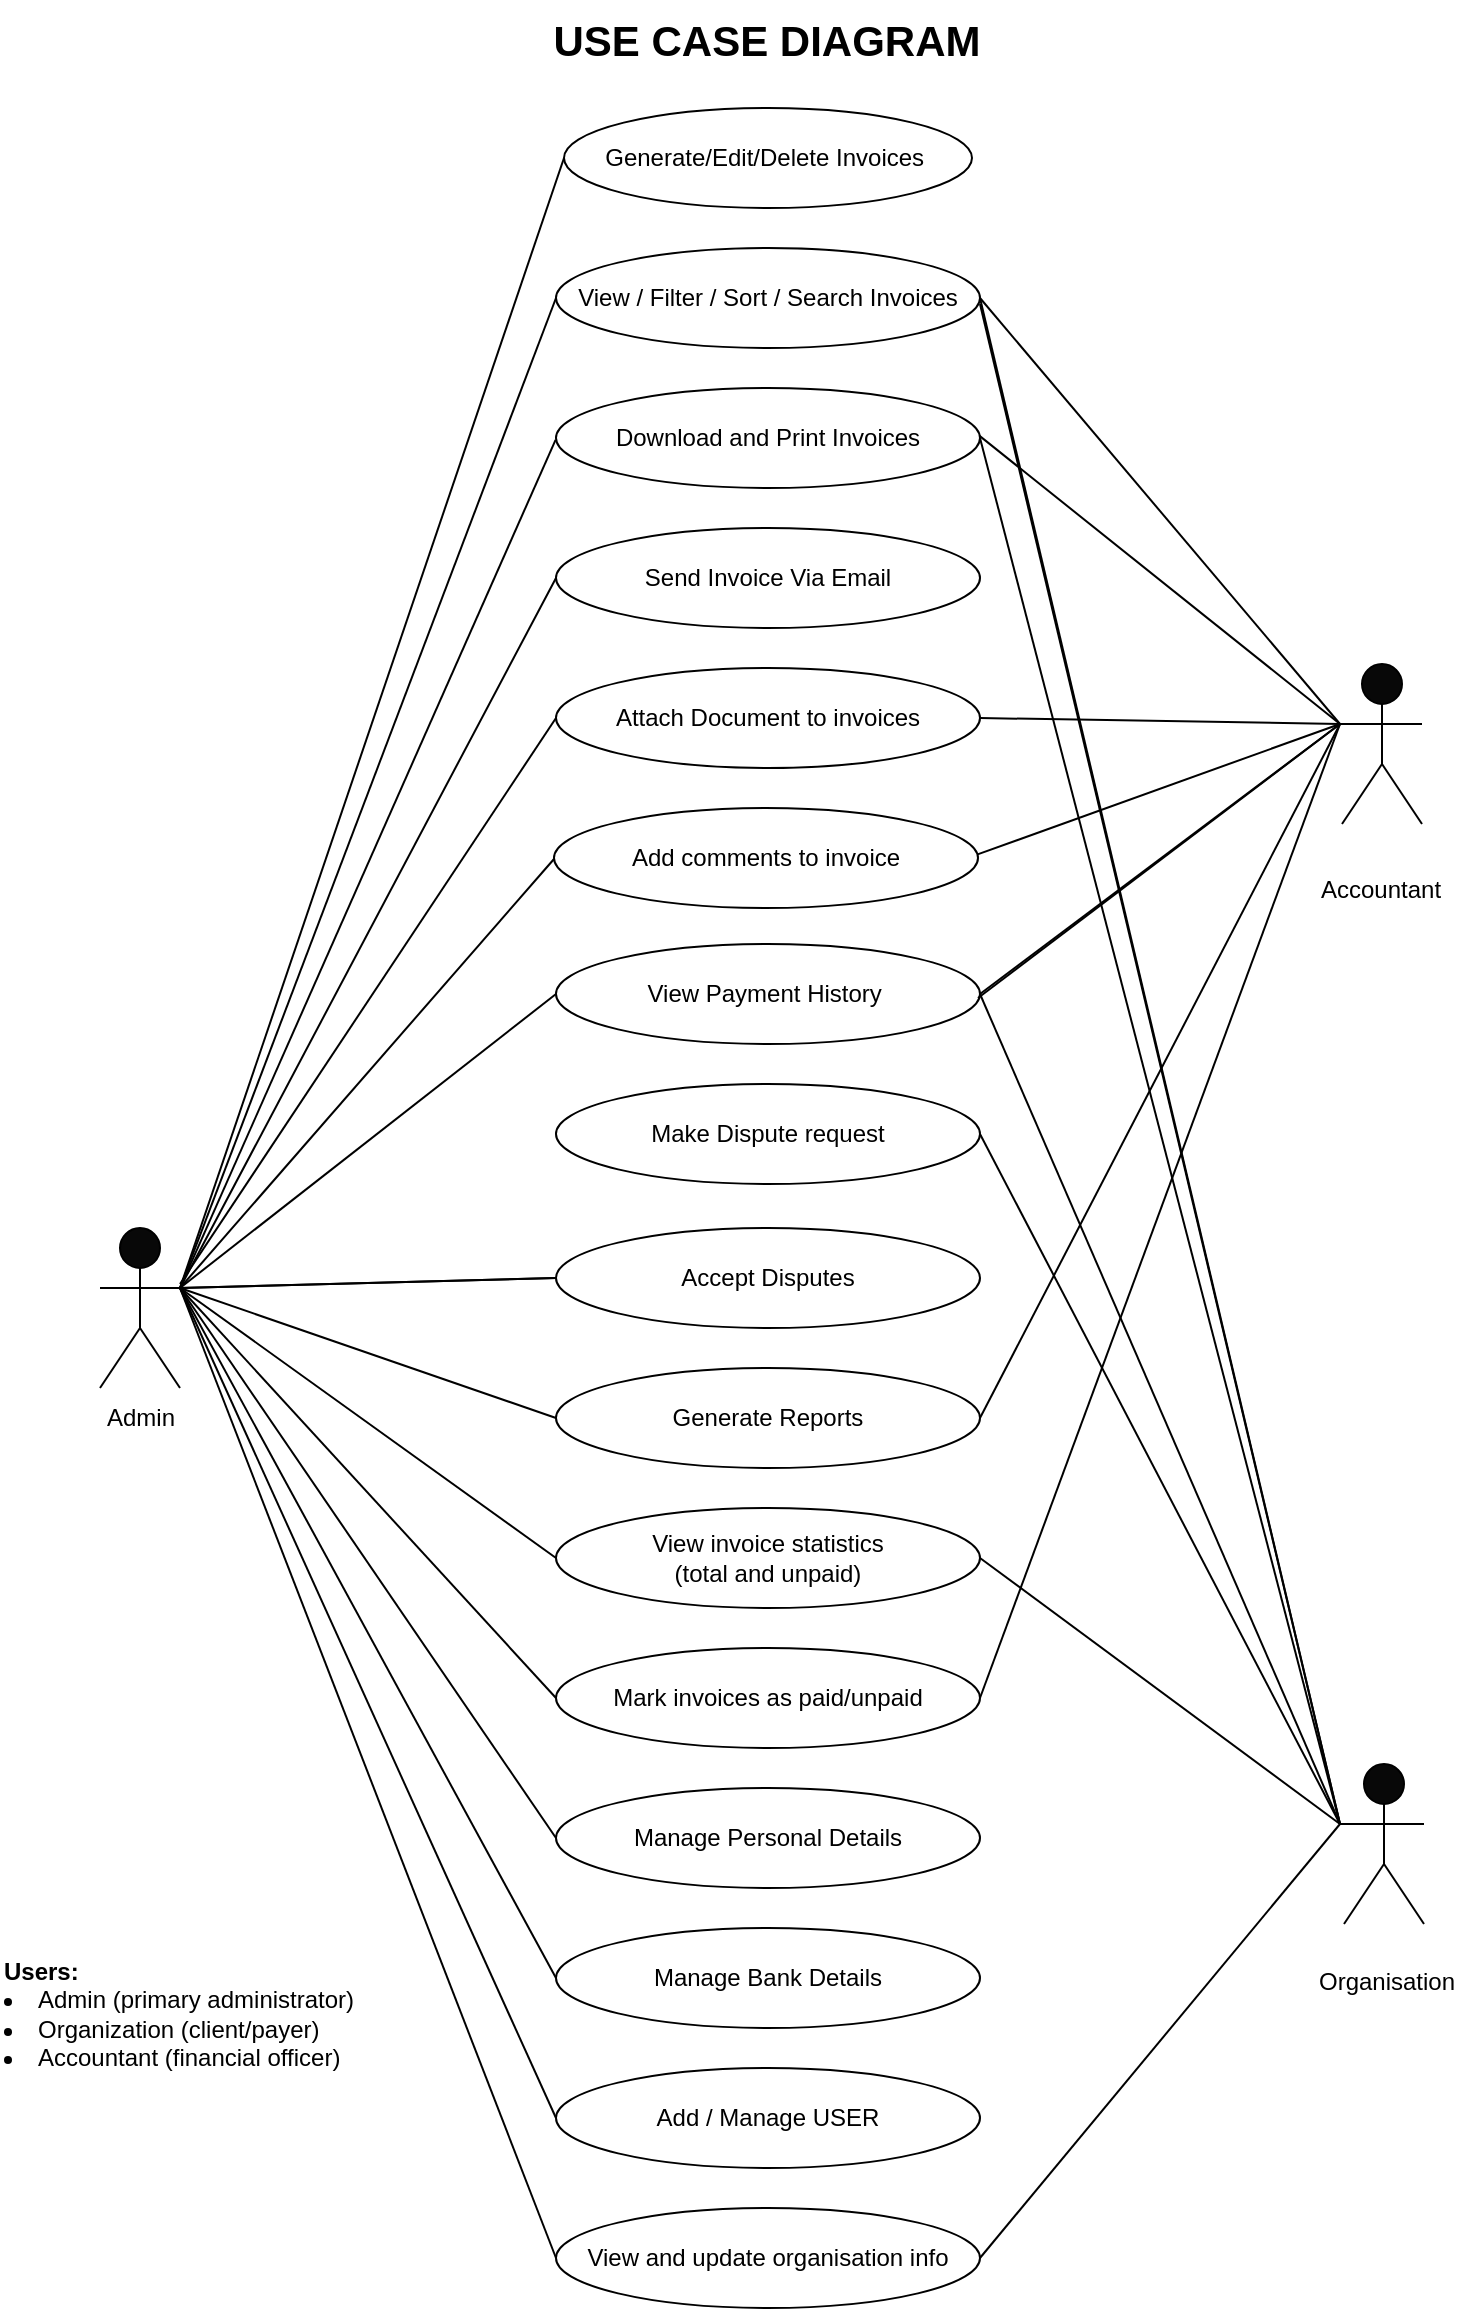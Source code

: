 <mxfile version="24.8.6">
  <diagram name="Page-1" id="hvb2uJvaZoSMpO_LDYej">
    <mxGraphModel dx="2593" dy="1453" grid="1" gridSize="10" guides="1" tooltips="1" connect="1" arrows="1" fold="1" page="1" pageScale="1" pageWidth="827" pageHeight="1169" math="0" shadow="0">
      <root>
        <mxCell id="0" />
        <mxCell id="1" parent="0" />
        <mxCell id="RyqakxEzU9vs0X3KJX2c-2" value="&lt;div&gt;&lt;br&gt;&lt;/div&gt;&lt;div&gt;&lt;br&gt;&lt;/div&gt;&lt;div&gt;&lt;br&gt;&lt;/div&gt;&lt;div&gt;&lt;br&gt;&lt;/div&gt;&lt;div&gt;&lt;br&gt;&lt;/div&gt;&lt;div&gt;&lt;br&gt;&lt;/div&gt;&lt;div&gt;&lt;br&gt;&lt;/div&gt;" style="text;html=1;align=center;verticalAlign=middle;resizable=0;points=[];autosize=1;strokeColor=none;fillColor=none;" vertex="1" parent="1">
          <mxGeometry x="150" y="846" width="20" height="110" as="geometry" />
        </mxCell>
        <mxCell id="RyqakxEzU9vs0X3KJX2c-21" value="&lt;div style=&quot;text-wrap-mode: nowrap;&quot;&gt;&lt;div&gt;Generate/Edit/Delete Invoices&amp;nbsp;&lt;/div&gt;&lt;/div&gt;" style="ellipse;whiteSpace=wrap;html=1;" vertex="1" parent="1">
          <mxGeometry x="312" y="76" width="204" height="50" as="geometry" />
        </mxCell>
        <mxCell id="RyqakxEzU9vs0X3KJX2c-22" value="&lt;div style=&quot;text-wrap-mode: nowrap;&quot;&gt;&lt;div&gt;&lt;span style=&quot;background-color: initial;&quot;&gt;View / Filter / Sort / Search Invoices&lt;/span&gt;&lt;/div&gt;&lt;/div&gt;" style="ellipse;whiteSpace=wrap;html=1;" vertex="1" parent="1">
          <mxGeometry x="308" y="146" width="212" height="50" as="geometry" />
        </mxCell>
        <mxCell id="RyqakxEzU9vs0X3KJX2c-23" value="&lt;div style=&quot;text-wrap-mode: nowrap;&quot;&gt;&lt;div&gt;&lt;span style=&quot;background-color: initial;&quot;&gt;Download and Print Invoices&lt;/span&gt;&lt;/div&gt;&lt;/div&gt;" style="ellipse;whiteSpace=wrap;html=1;" vertex="1" parent="1">
          <mxGeometry x="308" y="216" width="212" height="50" as="geometry" />
        </mxCell>
        <mxCell id="RyqakxEzU9vs0X3KJX2c-26" value="&lt;div style=&quot;text-wrap-mode: nowrap;&quot;&gt;&lt;div&gt;&lt;span style=&quot;background-color: initial;&quot;&gt;View and update organisation info&lt;/span&gt;&lt;/div&gt;&lt;/div&gt;" style="ellipse;whiteSpace=wrap;html=1;" vertex="1" parent="1">
          <mxGeometry x="308" y="1126" width="212" height="50" as="geometry" />
        </mxCell>
        <mxCell id="RyqakxEzU9vs0X3KJX2c-27" value="&lt;div style=&quot;text-wrap-mode: nowrap;&quot;&gt;&lt;div&gt;&lt;span style=&quot;background-color: initial;&quot;&gt;Add / Manage&amp;nbsp;&lt;/span&gt;&lt;span style=&quot;background-color: initial;&quot;&gt;USER&lt;/span&gt;&lt;/div&gt;&lt;/div&gt;" style="ellipse;whiteSpace=wrap;html=1;" vertex="1" parent="1">
          <mxGeometry x="308" y="1056" width="212" height="50" as="geometry" />
        </mxCell>
        <mxCell id="RyqakxEzU9vs0X3KJX2c-28" value="&lt;div style=&quot;&quot;&gt;&lt;div style=&quot;&quot;&gt;&lt;span style=&quot;text-wrap-mode: nowrap;&quot;&gt;Add comments to invoice&lt;/span&gt;&lt;/div&gt;&lt;/div&gt;" style="ellipse;whiteSpace=wrap;html=1;" vertex="1" parent="1">
          <mxGeometry x="307" y="426" width="212" height="50" as="geometry" />
        </mxCell>
        <mxCell id="RyqakxEzU9vs0X3KJX2c-29" value="&lt;div style=&quot;text-wrap-mode: nowrap;&quot;&gt;&lt;div&gt;&lt;span style=&quot;background-color: initial;&quot;&gt;Manage Bank Details&lt;/span&gt;&lt;/div&gt;&lt;/div&gt;" style="ellipse;whiteSpace=wrap;html=1;" vertex="1" parent="1">
          <mxGeometry x="308" y="986" width="212" height="50" as="geometry" />
        </mxCell>
        <mxCell id="RyqakxEzU9vs0X3KJX2c-30" value="&lt;div style=&quot;text-wrap-mode: nowrap;&quot;&gt;&lt;div&gt;&lt;span style=&quot;background-color: initial;&quot;&gt;Manage Personal Details&lt;/span&gt;&lt;/div&gt;&lt;/div&gt;" style="ellipse;whiteSpace=wrap;html=1;" vertex="1" parent="1">
          <mxGeometry x="308" y="916" width="212" height="50" as="geometry" />
        </mxCell>
        <mxCell id="RyqakxEzU9vs0X3KJX2c-31" value="&lt;div style=&quot;text-wrap-mode: nowrap;&quot;&gt;&lt;div&gt;&lt;span style=&quot;background-color: initial;&quot;&gt;Mark invoices as paid/unpaid&lt;/span&gt;&lt;/div&gt;&lt;/div&gt;" style="ellipse;whiteSpace=wrap;html=1;" vertex="1" parent="1">
          <mxGeometry x="308" y="846" width="212" height="50" as="geometry" />
        </mxCell>
        <mxCell id="RyqakxEzU9vs0X3KJX2c-32" value="&lt;div style=&quot;text-wrap-mode: nowrap;&quot;&gt;&lt;div&gt;&lt;span style=&quot;background-color: initial;&quot;&gt;Accept Disputes&lt;/span&gt;&lt;/div&gt;&lt;/div&gt;" style="ellipse;whiteSpace=wrap;html=1;" vertex="1" parent="1">
          <mxGeometry x="308" y="636" width="212" height="50" as="geometry" />
        </mxCell>
        <mxCell id="RyqakxEzU9vs0X3KJX2c-33" value="&lt;div style=&quot;text-wrap-mode: nowrap;&quot;&gt;&lt;div&gt;&lt;span style=&quot;background-color: initial;&quot;&gt;Make Dispute request&lt;/span&gt;&lt;/div&gt;&lt;/div&gt;" style="ellipse;whiteSpace=wrap;html=1;" vertex="1" parent="1">
          <mxGeometry x="308" y="564" width="212" height="50" as="geometry" />
        </mxCell>
        <mxCell id="RyqakxEzU9vs0X3KJX2c-34" value="&lt;div style=&quot;text-wrap-mode: nowrap;&quot;&gt;&lt;div&gt;&lt;span style=&quot;background-color: initial;&quot;&gt;View invoice statistics&lt;/span&gt;&lt;/div&gt;&lt;div&gt;&lt;span style=&quot;background-color: initial;&quot;&gt;(total and unpaid)&lt;/span&gt;&lt;/div&gt;&lt;/div&gt;" style="ellipse;whiteSpace=wrap;html=1;" vertex="1" parent="1">
          <mxGeometry x="308" y="776" width="212" height="50" as="geometry" />
        </mxCell>
        <mxCell id="RyqakxEzU9vs0X3KJX2c-35" value="&lt;div style=&quot;text-wrap-mode: nowrap;&quot;&gt;&lt;div&gt;&lt;span style=&quot;background-color: initial;&quot;&gt;Generate Reports&lt;/span&gt;&lt;/div&gt;&lt;/div&gt;" style="ellipse;whiteSpace=wrap;html=1;" vertex="1" parent="1">
          <mxGeometry x="308" y="706" width="212" height="50" as="geometry" />
        </mxCell>
        <mxCell id="RyqakxEzU9vs0X3KJX2c-36" value="&lt;div style=&quot;text-wrap-mode: nowrap;&quot;&gt;&lt;div&gt;&lt;span style=&quot;background-color: initial;&quot;&gt;View Payment History&amp;nbsp;&lt;/span&gt;&lt;/div&gt;&lt;/div&gt;" style="ellipse;whiteSpace=wrap;html=1;" vertex="1" parent="1">
          <mxGeometry x="308" y="494" width="212" height="50" as="geometry" />
        </mxCell>
        <mxCell id="RyqakxEzU9vs0X3KJX2c-38" value="&lt;div style=&quot;text-wrap-mode: nowrap;&quot;&gt;&lt;div&gt;&lt;span style=&quot;background-color: initial;&quot;&gt;Attach Document to invoices&lt;/span&gt;&lt;/div&gt;&lt;/div&gt;" style="ellipse;whiteSpace=wrap;html=1;" vertex="1" parent="1">
          <mxGeometry x="308" y="356" width="212" height="50" as="geometry" />
        </mxCell>
        <mxCell id="RyqakxEzU9vs0X3KJX2c-39" value="&lt;div style=&quot;text-wrap-mode: nowrap;&quot;&gt;&lt;div&gt;&lt;span style=&quot;background-color: initial;&quot;&gt;Send Invoice Via Email&lt;/span&gt;&lt;/div&gt;&lt;/div&gt;" style="ellipse;whiteSpace=wrap;html=1;" vertex="1" parent="1">
          <mxGeometry x="308" y="286" width="212" height="50" as="geometry" />
        </mxCell>
        <mxCell id="RyqakxEzU9vs0X3KJX2c-41" value="&lt;font style=&quot;font-size: 21px;&quot;&gt;&lt;b&gt;USE CASE DIAGRAM&lt;/b&gt;&lt;/font&gt;" style="text;html=1;align=center;verticalAlign=middle;resizable=0;points=[];autosize=1;strokeColor=none;fillColor=none;" vertex="1" parent="1">
          <mxGeometry x="293" y="22" width="240" height="40" as="geometry" />
        </mxCell>
        <mxCell id="RyqakxEzU9vs0X3KJX2c-42" value="" style="ellipse;whiteSpace=wrap;html=1;aspect=fixed;fillColor=#080808;" vertex="1" parent="1">
          <mxGeometry x="712" y="904" width="20" height="20" as="geometry" />
        </mxCell>
        <mxCell id="RyqakxEzU9vs0X3KJX2c-44" value="" style="endArrow=none;html=1;rounded=0;entryX=0.5;entryY=1;entryDx=0;entryDy=0;" edge="1" parent="1" target="RyqakxEzU9vs0X3KJX2c-42">
          <mxGeometry width="50" height="50" relative="1" as="geometry">
            <mxPoint x="722" y="954" as="sourcePoint" />
            <mxPoint x="742" y="944" as="targetPoint" />
          </mxGeometry>
        </mxCell>
        <mxCell id="RyqakxEzU9vs0X3KJX2c-45" value="" style="endArrow=none;html=1;rounded=0;" edge="1" parent="1">
          <mxGeometry width="50" height="50" relative="1" as="geometry">
            <mxPoint x="702" y="984" as="sourcePoint" />
            <mxPoint x="722" y="954" as="targetPoint" />
          </mxGeometry>
        </mxCell>
        <mxCell id="RyqakxEzU9vs0X3KJX2c-46" value="" style="endArrow=none;html=1;rounded=0;" edge="1" parent="1">
          <mxGeometry width="50" height="50" relative="1" as="geometry">
            <mxPoint x="700" y="934" as="sourcePoint" />
            <mxPoint x="742" y="934" as="targetPoint" />
          </mxGeometry>
        </mxCell>
        <mxCell id="RyqakxEzU9vs0X3KJX2c-47" value="" style="endArrow=none;html=1;rounded=0;" edge="1" parent="1">
          <mxGeometry width="50" height="50" relative="1" as="geometry">
            <mxPoint x="742" y="984" as="sourcePoint" />
            <mxPoint x="722" y="954" as="targetPoint" />
          </mxGeometry>
        </mxCell>
        <mxCell id="RyqakxEzU9vs0X3KJX2c-58" value="" style="ellipse;whiteSpace=wrap;html=1;aspect=fixed;fillColor=#080808;" vertex="1" parent="1">
          <mxGeometry x="711" y="354" width="20" height="20" as="geometry" />
        </mxCell>
        <mxCell id="RyqakxEzU9vs0X3KJX2c-59" value="" style="endArrow=none;html=1;rounded=0;entryX=0.5;entryY=1;entryDx=0;entryDy=0;" edge="1" parent="1" target="RyqakxEzU9vs0X3KJX2c-58">
          <mxGeometry width="50" height="50" relative="1" as="geometry">
            <mxPoint x="721" y="404" as="sourcePoint" />
            <mxPoint x="741" y="394" as="targetPoint" />
          </mxGeometry>
        </mxCell>
        <mxCell id="RyqakxEzU9vs0X3KJX2c-60" value="" style="endArrow=none;html=1;rounded=0;" edge="1" parent="1">
          <mxGeometry width="50" height="50" relative="1" as="geometry">
            <mxPoint x="701" y="434" as="sourcePoint" />
            <mxPoint x="721" y="404" as="targetPoint" />
          </mxGeometry>
        </mxCell>
        <mxCell id="RyqakxEzU9vs0X3KJX2c-61" value="" style="endArrow=none;html=1;rounded=0;" edge="1" parent="1">
          <mxGeometry width="50" height="50" relative="1" as="geometry">
            <mxPoint x="700" y="384" as="sourcePoint" />
            <mxPoint x="741" y="384" as="targetPoint" />
          </mxGeometry>
        </mxCell>
        <mxCell id="RyqakxEzU9vs0X3KJX2c-62" value="" style="endArrow=none;html=1;rounded=0;" edge="1" parent="1">
          <mxGeometry width="50" height="50" relative="1" as="geometry">
            <mxPoint x="741" y="434" as="sourcePoint" />
            <mxPoint x="721" y="404" as="targetPoint" />
          </mxGeometry>
        </mxCell>
        <mxCell id="RyqakxEzU9vs0X3KJX2c-63" value="" style="ellipse;whiteSpace=wrap;html=1;aspect=fixed;fillColor=#080808;" vertex="1" parent="1">
          <mxGeometry x="90" y="636" width="20" height="20" as="geometry" />
        </mxCell>
        <mxCell id="RyqakxEzU9vs0X3KJX2c-64" value="" style="endArrow=none;html=1;rounded=0;entryX=0.5;entryY=1;entryDx=0;entryDy=0;" edge="1" parent="1" target="RyqakxEzU9vs0X3KJX2c-63">
          <mxGeometry width="50" height="50" relative="1" as="geometry">
            <mxPoint x="100" y="686" as="sourcePoint" />
            <mxPoint x="120" y="676" as="targetPoint" />
          </mxGeometry>
        </mxCell>
        <mxCell id="RyqakxEzU9vs0X3KJX2c-65" value="" style="endArrow=none;html=1;rounded=0;" edge="1" parent="1">
          <mxGeometry width="50" height="50" relative="1" as="geometry">
            <mxPoint x="80" y="716" as="sourcePoint" />
            <mxPoint x="100" y="686" as="targetPoint" />
          </mxGeometry>
        </mxCell>
        <mxCell id="RyqakxEzU9vs0X3KJX2c-66" value="" style="endArrow=none;html=1;rounded=0;" edge="1" parent="1">
          <mxGeometry width="50" height="50" relative="1" as="geometry">
            <mxPoint x="80" y="666" as="sourcePoint" />
            <mxPoint x="120" y="666" as="targetPoint" />
          </mxGeometry>
        </mxCell>
        <mxCell id="RyqakxEzU9vs0X3KJX2c-67" value="" style="endArrow=none;html=1;rounded=0;" edge="1" parent="1">
          <mxGeometry width="50" height="50" relative="1" as="geometry">
            <mxPoint x="120" y="716" as="sourcePoint" />
            <mxPoint x="100" y="686" as="targetPoint" />
          </mxGeometry>
        </mxCell>
        <mxCell id="RyqakxEzU9vs0X3KJX2c-69" value="Organisation" style="text;html=1;align=center;verticalAlign=middle;resizable=0;points=[];autosize=1;strokeColor=none;fillColor=none;" vertex="1" parent="1">
          <mxGeometry x="678" y="998" width="90" height="30" as="geometry" />
        </mxCell>
        <mxCell id="RyqakxEzU9vs0X3KJX2c-71" value="Accountant" style="text;html=1;align=center;verticalAlign=middle;resizable=0;points=[];autosize=1;strokeColor=none;fillColor=none;" vertex="1" parent="1">
          <mxGeometry x="680" y="452" width="80" height="30" as="geometry" />
        </mxCell>
        <mxCell id="RyqakxEzU9vs0X3KJX2c-72" value="Admin" style="text;html=1;align=center;verticalAlign=middle;resizable=0;points=[];autosize=1;strokeColor=none;fillColor=none;" vertex="1" parent="1">
          <mxGeometry x="70" y="716" width="60" height="30" as="geometry" />
        </mxCell>
        <mxCell id="RyqakxEzU9vs0X3KJX2c-75" value="" style="endArrow=none;html=1;rounded=0;entryX=0;entryY=0.5;entryDx=0;entryDy=0;" edge="1" parent="1" target="RyqakxEzU9vs0X3KJX2c-39">
          <mxGeometry width="50" height="50" relative="1" as="geometry">
            <mxPoint x="120" y="666" as="sourcePoint" />
            <mxPoint x="370" y="316" as="targetPoint" />
          </mxGeometry>
        </mxCell>
        <mxCell id="RyqakxEzU9vs0X3KJX2c-76" value="" style="endArrow=none;html=1;rounded=0;entryX=0;entryY=0.5;entryDx=0;entryDy=0;" edge="1" parent="1" target="RyqakxEzU9vs0X3KJX2c-21">
          <mxGeometry width="50" height="50" relative="1" as="geometry">
            <mxPoint x="120" y="666" as="sourcePoint" />
            <mxPoint x="258" y="286" as="targetPoint" />
          </mxGeometry>
        </mxCell>
        <mxCell id="RyqakxEzU9vs0X3KJX2c-82" value="" style="endArrow=none;html=1;rounded=0;entryX=-0.001;entryY=0.518;entryDx=0;entryDy=0;entryPerimeter=0;" edge="1" parent="1" target="RyqakxEzU9vs0X3KJX2c-23">
          <mxGeometry width="50" height="50" relative="1" as="geometry">
            <mxPoint x="120" y="666" as="sourcePoint" />
            <mxPoint x="318" y="321" as="targetPoint" />
          </mxGeometry>
        </mxCell>
        <mxCell id="RyqakxEzU9vs0X3KJX2c-83" value="" style="endArrow=none;html=1;rounded=0;entryX=0;entryY=0.5;entryDx=0;entryDy=0;" edge="1" parent="1" target="RyqakxEzU9vs0X3KJX2c-22">
          <mxGeometry width="50" height="50" relative="1" as="geometry">
            <mxPoint x="120" y="666" as="sourcePoint" />
            <mxPoint x="208" y="261" as="targetPoint" />
          </mxGeometry>
        </mxCell>
        <mxCell id="RyqakxEzU9vs0X3KJX2c-85" value="" style="endArrow=none;html=1;rounded=0;exitX=1;exitY=0.5;exitDx=0;exitDy=0;" edge="1" parent="1" source="RyqakxEzU9vs0X3KJX2c-22">
          <mxGeometry width="50" height="50" relative="1" as="geometry">
            <mxPoint x="620" y="276" as="sourcePoint" />
            <mxPoint x="700" y="384" as="targetPoint" />
          </mxGeometry>
        </mxCell>
        <mxCell id="RyqakxEzU9vs0X3KJX2c-86" value="" style="endArrow=none;html=1;rounded=0;exitX=0.999;exitY=0.479;exitDx=0;exitDy=0;exitPerimeter=0;" edge="1" parent="1" source="RyqakxEzU9vs0X3KJX2c-23">
          <mxGeometry width="50" height="50" relative="1" as="geometry">
            <mxPoint x="519" y="238.5" as="sourcePoint" />
            <mxPoint x="700" y="384" as="targetPoint" />
          </mxGeometry>
        </mxCell>
        <mxCell id="RyqakxEzU9vs0X3KJX2c-87" value="" style="endArrow=none;html=1;rounded=0;exitX=1;exitY=0.5;exitDx=0;exitDy=0;" edge="1" parent="1" source="RyqakxEzU9vs0X3KJX2c-38">
          <mxGeometry width="50" height="50" relative="1" as="geometry">
            <mxPoint x="520" y="386" as="sourcePoint" />
            <mxPoint x="700" y="384" as="targetPoint" />
          </mxGeometry>
        </mxCell>
        <mxCell id="RyqakxEzU9vs0X3KJX2c-88" value="" style="endArrow=none;html=1;rounded=0;exitX=0.999;exitY=0.464;exitDx=0;exitDy=0;exitPerimeter=0;" edge="1" parent="1" source="RyqakxEzU9vs0X3KJX2c-28">
          <mxGeometry width="50" height="50" relative="1" as="geometry">
            <mxPoint x="516" y="448.5" as="sourcePoint" />
            <mxPoint x="700" y="384" as="targetPoint" />
          </mxGeometry>
        </mxCell>
        <mxCell id="RyqakxEzU9vs0X3KJX2c-89" value="" style="endArrow=none;html=1;rounded=0;exitX=1;exitY=0.5;exitDx=0;exitDy=0;" edge="1" parent="1">
          <mxGeometry width="50" height="50" relative="1" as="geometry">
            <mxPoint x="519" y="521" as="sourcePoint" />
            <mxPoint x="700" y="384" as="targetPoint" />
          </mxGeometry>
        </mxCell>
        <mxCell id="RyqakxEzU9vs0X3KJX2c-90" value="" style="endArrow=none;html=1;rounded=0;exitX=1;exitY=0.5;exitDx=0;exitDy=0;" edge="1" parent="1" source="RyqakxEzU9vs0X3KJX2c-36">
          <mxGeometry width="50" height="50" relative="1" as="geometry">
            <mxPoint x="512" y="588.5" as="sourcePoint" />
            <mxPoint x="700" y="384" as="targetPoint" />
          </mxGeometry>
        </mxCell>
        <mxCell id="RyqakxEzU9vs0X3KJX2c-92" value="" style="endArrow=none;html=1;rounded=0;exitX=1;exitY=0.5;exitDx=0;exitDy=0;" edge="1" parent="1" source="RyqakxEzU9vs0X3KJX2c-35">
          <mxGeometry width="50" height="50" relative="1" as="geometry">
            <mxPoint x="511" y="728.5" as="sourcePoint" />
            <mxPoint x="700" y="384" as="targetPoint" />
          </mxGeometry>
        </mxCell>
        <mxCell id="RyqakxEzU9vs0X3KJX2c-93" value="" style="endArrow=none;html=1;rounded=0;exitX=1;exitY=0.5;exitDx=0;exitDy=0;" edge="1" parent="1" source="RyqakxEzU9vs0X3KJX2c-34">
          <mxGeometry width="50" height="50" relative="1" as="geometry">
            <mxPoint x="516" y="798.5" as="sourcePoint" />
            <mxPoint x="700" y="934" as="targetPoint" />
          </mxGeometry>
        </mxCell>
        <mxCell id="RyqakxEzU9vs0X3KJX2c-94" value="" style="endArrow=none;html=1;rounded=0;exitX=1;exitY=0.5;exitDx=0;exitDy=0;" edge="1" parent="1" source="RyqakxEzU9vs0X3KJX2c-33">
          <mxGeometry width="50" height="50" relative="1" as="geometry">
            <mxPoint x="520" y="868.5" as="sourcePoint" />
            <mxPoint x="700" y="934" as="targetPoint" />
          </mxGeometry>
        </mxCell>
        <mxCell id="RyqakxEzU9vs0X3KJX2c-95" value="" style="endArrow=none;html=1;rounded=0;exitX=1;exitY=0.5;exitDx=0;exitDy=0;" edge="1" parent="1" source="RyqakxEzU9vs0X3KJX2c-26">
          <mxGeometry width="50" height="50" relative="1" as="geometry">
            <mxPoint x="512" y="1008.5" as="sourcePoint" />
            <mxPoint x="700" y="934" as="targetPoint" />
          </mxGeometry>
        </mxCell>
        <mxCell id="RyqakxEzU9vs0X3KJX2c-97" value="" style="endArrow=none;html=1;rounded=0;entryX=0;entryY=0.5;entryDx=0;entryDy=0;" edge="1" parent="1" target="RyqakxEzU9vs0X3KJX2c-30">
          <mxGeometry width="50" height="50" relative="1" as="geometry">
            <mxPoint x="120" y="666" as="sourcePoint" />
            <mxPoint x="230" y="841" as="targetPoint" />
          </mxGeometry>
        </mxCell>
        <mxCell id="RyqakxEzU9vs0X3KJX2c-98" value="" style="endArrow=none;html=1;rounded=0;entryX=0;entryY=0.5;entryDx=0;entryDy=0;" edge="1" parent="1" target="RyqakxEzU9vs0X3KJX2c-29">
          <mxGeometry width="50" height="50" relative="1" as="geometry">
            <mxPoint x="120" y="666" as="sourcePoint" />
            <mxPoint x="220" y="943.5" as="targetPoint" />
          </mxGeometry>
        </mxCell>
        <mxCell id="RyqakxEzU9vs0X3KJX2c-99" value="" style="endArrow=none;html=1;rounded=0;entryX=0;entryY=0.5;entryDx=0;entryDy=0;" edge="1" parent="1" target="RyqakxEzU9vs0X3KJX2c-27">
          <mxGeometry width="50" height="50" relative="1" as="geometry">
            <mxPoint x="120" y="666" as="sourcePoint" />
            <mxPoint x="150" y="916" as="targetPoint" />
          </mxGeometry>
        </mxCell>
        <mxCell id="RyqakxEzU9vs0X3KJX2c-100" value="" style="endArrow=none;html=1;rounded=0;entryX=0;entryY=0.5;entryDx=0;entryDy=0;" edge="1" parent="1" target="RyqakxEzU9vs0X3KJX2c-26">
          <mxGeometry width="50" height="50" relative="1" as="geometry">
            <mxPoint x="120" y="666" as="sourcePoint" />
            <mxPoint x="190" y="1001" as="targetPoint" />
          </mxGeometry>
        </mxCell>
        <mxCell id="RyqakxEzU9vs0X3KJX2c-102" value="" style="endArrow=none;html=1;rounded=0;entryX=0;entryY=0.5;entryDx=0;entryDy=0;" edge="1" parent="1" target="RyqakxEzU9vs0X3KJX2c-31">
          <mxGeometry width="50" height="50" relative="1" as="geometry">
            <mxPoint x="120" y="666" as="sourcePoint" />
            <mxPoint x="318" y="1091" as="targetPoint" />
          </mxGeometry>
        </mxCell>
        <mxCell id="RyqakxEzU9vs0X3KJX2c-103" value="" style="endArrow=none;html=1;rounded=0;entryX=0;entryY=0.5;entryDx=0;entryDy=0;" edge="1" parent="1" target="RyqakxEzU9vs0X3KJX2c-32">
          <mxGeometry width="50" height="50" relative="1" as="geometry">
            <mxPoint x="120" y="666" as="sourcePoint" />
            <mxPoint x="318" y="1021" as="targetPoint" />
          </mxGeometry>
        </mxCell>
        <mxCell id="RyqakxEzU9vs0X3KJX2c-105" value="" style="endArrow=none;html=1;rounded=0;entryX=0;entryY=0.5;entryDx=0;entryDy=0;" edge="1" parent="1" target="RyqakxEzU9vs0X3KJX2c-34">
          <mxGeometry width="50" height="50" relative="1" as="geometry">
            <mxPoint x="120" y="666" as="sourcePoint" />
            <mxPoint x="318" y="881" as="targetPoint" />
          </mxGeometry>
        </mxCell>
        <mxCell id="RyqakxEzU9vs0X3KJX2c-106" value="" style="endArrow=none;html=1;rounded=0;entryX=0;entryY=0.5;entryDx=0;entryDy=0;" edge="1" parent="1" target="RyqakxEzU9vs0X3KJX2c-35">
          <mxGeometry width="50" height="50" relative="1" as="geometry">
            <mxPoint x="120" y="666" as="sourcePoint" />
            <mxPoint x="318" y="811" as="targetPoint" />
          </mxGeometry>
        </mxCell>
        <mxCell id="RyqakxEzU9vs0X3KJX2c-107" value="" style="endArrow=none;html=1;rounded=0;entryX=0;entryY=0.5;entryDx=0;entryDy=0;" edge="1" parent="1">
          <mxGeometry width="50" height="50" relative="1" as="geometry">
            <mxPoint x="120" y="666" as="sourcePoint" />
            <mxPoint x="308" y="661" as="targetPoint" />
          </mxGeometry>
        </mxCell>
        <mxCell id="RyqakxEzU9vs0X3KJX2c-108" value="" style="endArrow=none;html=1;rounded=0;entryX=0;entryY=0.5;entryDx=0;entryDy=0;" edge="1" parent="1" target="RyqakxEzU9vs0X3KJX2c-36">
          <mxGeometry width="50" height="50" relative="1" as="geometry">
            <mxPoint x="120" y="666" as="sourcePoint" />
            <mxPoint x="318" y="671" as="targetPoint" />
          </mxGeometry>
        </mxCell>
        <mxCell id="RyqakxEzU9vs0X3KJX2c-110" value="" style="endArrow=none;html=1;rounded=0;entryX=-0.002;entryY=0.617;entryDx=0;entryDy=0;entryPerimeter=0;" edge="1" parent="1">
          <mxGeometry width="50" height="50" relative="1" as="geometry">
            <mxPoint x="120" y="666" as="sourcePoint" />
            <mxPoint x="307" y="451.5" as="targetPoint" />
          </mxGeometry>
        </mxCell>
        <mxCell id="RyqakxEzU9vs0X3KJX2c-112" value="" style="endArrow=none;html=1;rounded=0;exitX=1;exitY=0.5;exitDx=0;exitDy=0;" edge="1" parent="1" source="RyqakxEzU9vs0X3KJX2c-31">
          <mxGeometry width="50" height="50" relative="1" as="geometry">
            <mxPoint x="630" y="1064" as="sourcePoint" />
            <mxPoint x="700" y="384" as="targetPoint" />
          </mxGeometry>
        </mxCell>
        <mxCell id="RyqakxEzU9vs0X3KJX2c-114" value="" style="endArrow=none;html=1;rounded=0;exitX=1;exitY=0.5;exitDx=0;exitDy=0;" edge="1" parent="1" source="RyqakxEzU9vs0X3KJX2c-36">
          <mxGeometry width="50" height="50" relative="1" as="geometry">
            <mxPoint x="520" y="594" as="sourcePoint" />
            <mxPoint x="700" y="934" as="targetPoint" />
          </mxGeometry>
        </mxCell>
        <mxCell id="RyqakxEzU9vs0X3KJX2c-115" value="" style="endArrow=none;html=1;rounded=0;entryX=0;entryY=0.5;entryDx=0;entryDy=0;" edge="1" parent="1" target="RyqakxEzU9vs0X3KJX2c-38">
          <mxGeometry width="50" height="50" relative="1" as="geometry">
            <mxPoint x="120" y="664" as="sourcePoint" />
            <mxPoint x="317" y="461.5" as="targetPoint" />
          </mxGeometry>
        </mxCell>
        <mxCell id="RyqakxEzU9vs0X3KJX2c-118" value="" style="endArrow=none;html=1;rounded=0;exitX=1;exitY=0.5;exitDx=0;exitDy=0;" edge="1" parent="1" source="RyqakxEzU9vs0X3KJX2c-23">
          <mxGeometry width="50" height="50" relative="1" as="geometry">
            <mxPoint x="519" y="238.25" as="sourcePoint" />
            <mxPoint x="700" y="934" as="targetPoint" />
          </mxGeometry>
        </mxCell>
        <mxCell id="RyqakxEzU9vs0X3KJX2c-119" value="" style="endArrow=none;html=1;rounded=0;exitX=1;exitY=0.5;exitDx=0;exitDy=0;" edge="1" parent="1" source="RyqakxEzU9vs0X3KJX2c-22">
          <mxGeometry width="50" height="50" relative="1" as="geometry">
            <mxPoint x="520" y="174" as="sourcePoint" />
            <mxPoint x="700" y="934" as="targetPoint" />
          </mxGeometry>
        </mxCell>
        <mxCell id="RyqakxEzU9vs0X3KJX2c-120" value="" style="endArrow=none;html=1;rounded=0;" edge="1" parent="1">
          <mxGeometry width="50" height="50" relative="1" as="geometry">
            <mxPoint x="520" y="174" as="sourcePoint" />
            <mxPoint x="700" y="934" as="targetPoint" />
          </mxGeometry>
        </mxCell>
        <mxCell id="RyqakxEzU9vs0X3KJX2c-121" value="&lt;b&gt;Users:&lt;/b&gt;&lt;div&gt;&lt;li class=&quot;whitespace-normal break-words&quot;&gt;Admin (primary administrator)&lt;/li&gt;&lt;li class=&quot;whitespace-normal break-words&quot;&gt;Organization (client/payer)&lt;/li&gt;&lt;li class=&quot;whitespace-normal break-words&quot;&gt;Accountant (financial officer)&lt;/li&gt;&lt;/div&gt;" style="text;html=1;align=left;verticalAlign=middle;resizable=0;points=[];autosize=1;strokeColor=none;fillColor=none;" vertex="1" parent="1">
          <mxGeometry x="30" y="994" width="190" height="70" as="geometry" />
        </mxCell>
      </root>
    </mxGraphModel>
  </diagram>
</mxfile>
